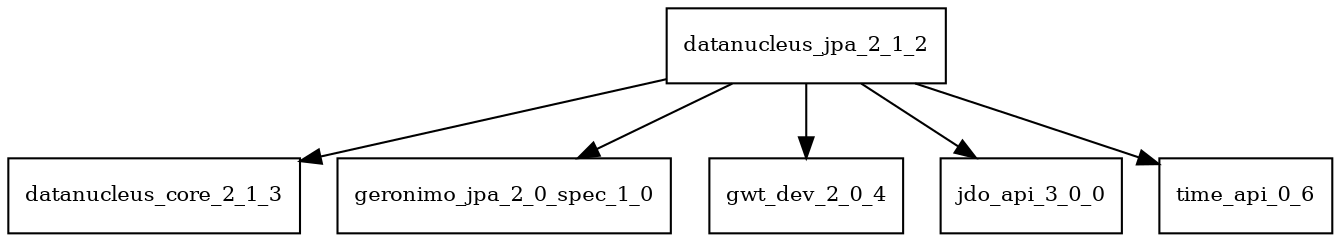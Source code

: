 digraph datanucleus_jpa_2_1_2_dependencies {
  node [shape = box, fontsize=10.0];
  datanucleus_jpa_2_1_2 -> datanucleus_core_2_1_3;
  datanucleus_jpa_2_1_2 -> geronimo_jpa_2_0_spec_1_0;
  datanucleus_jpa_2_1_2 -> gwt_dev_2_0_4;
  datanucleus_jpa_2_1_2 -> jdo_api_3_0_0;
  datanucleus_jpa_2_1_2 -> time_api_0_6;
}
